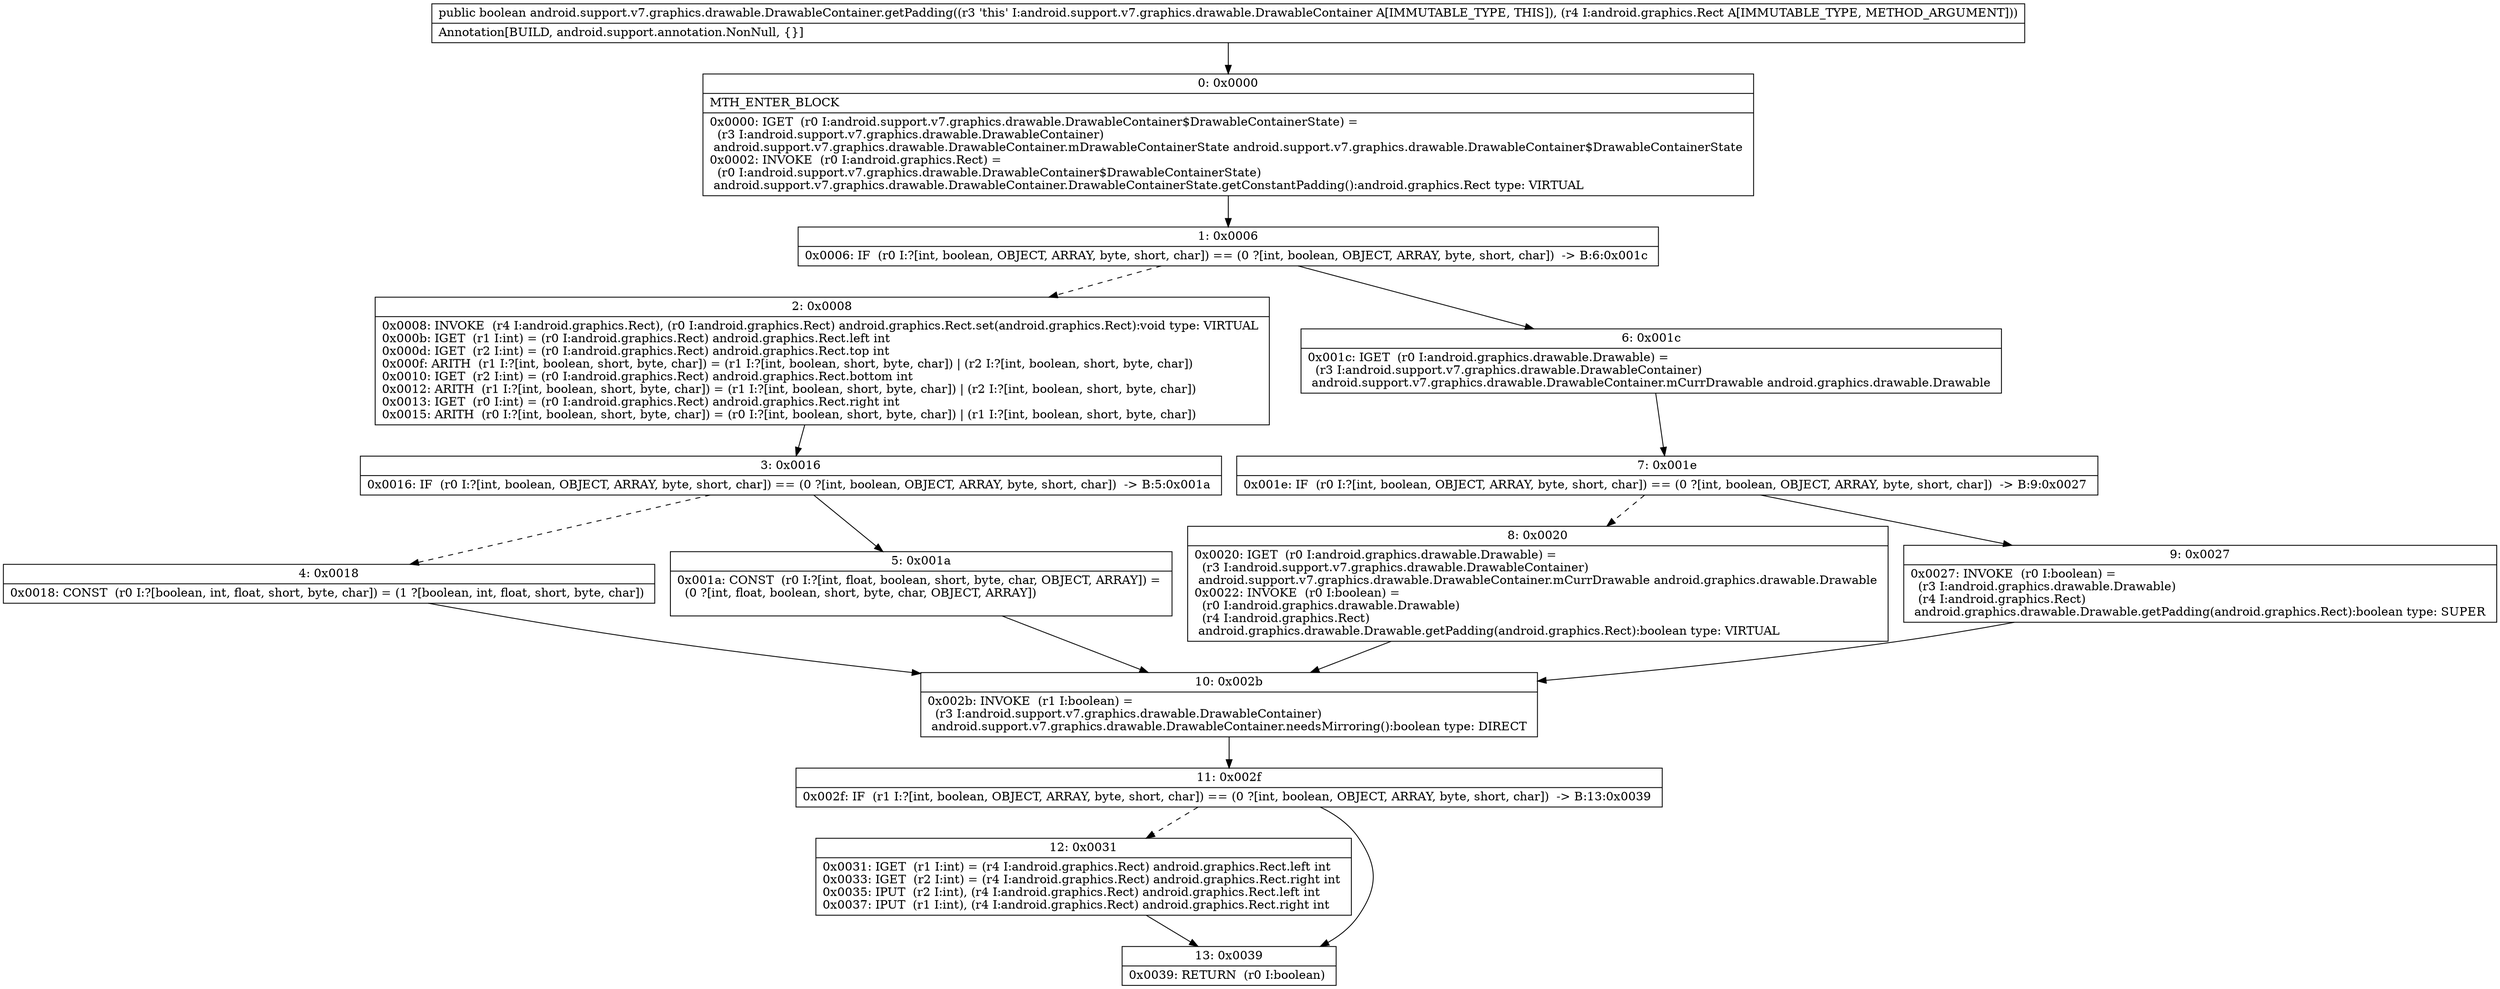 digraph "CFG forandroid.support.v7.graphics.drawable.DrawableContainer.getPadding(Landroid\/graphics\/Rect;)Z" {
Node_0 [shape=record,label="{0\:\ 0x0000|MTH_ENTER_BLOCK\l|0x0000: IGET  (r0 I:android.support.v7.graphics.drawable.DrawableContainer$DrawableContainerState) = \l  (r3 I:android.support.v7.graphics.drawable.DrawableContainer)\l android.support.v7.graphics.drawable.DrawableContainer.mDrawableContainerState android.support.v7.graphics.drawable.DrawableContainer$DrawableContainerState \l0x0002: INVOKE  (r0 I:android.graphics.Rect) = \l  (r0 I:android.support.v7.graphics.drawable.DrawableContainer$DrawableContainerState)\l android.support.v7.graphics.drawable.DrawableContainer.DrawableContainerState.getConstantPadding():android.graphics.Rect type: VIRTUAL \l}"];
Node_1 [shape=record,label="{1\:\ 0x0006|0x0006: IF  (r0 I:?[int, boolean, OBJECT, ARRAY, byte, short, char]) == (0 ?[int, boolean, OBJECT, ARRAY, byte, short, char])  \-\> B:6:0x001c \l}"];
Node_2 [shape=record,label="{2\:\ 0x0008|0x0008: INVOKE  (r4 I:android.graphics.Rect), (r0 I:android.graphics.Rect) android.graphics.Rect.set(android.graphics.Rect):void type: VIRTUAL \l0x000b: IGET  (r1 I:int) = (r0 I:android.graphics.Rect) android.graphics.Rect.left int \l0x000d: IGET  (r2 I:int) = (r0 I:android.graphics.Rect) android.graphics.Rect.top int \l0x000f: ARITH  (r1 I:?[int, boolean, short, byte, char]) = (r1 I:?[int, boolean, short, byte, char]) \| (r2 I:?[int, boolean, short, byte, char]) \l0x0010: IGET  (r2 I:int) = (r0 I:android.graphics.Rect) android.graphics.Rect.bottom int \l0x0012: ARITH  (r1 I:?[int, boolean, short, byte, char]) = (r1 I:?[int, boolean, short, byte, char]) \| (r2 I:?[int, boolean, short, byte, char]) \l0x0013: IGET  (r0 I:int) = (r0 I:android.graphics.Rect) android.graphics.Rect.right int \l0x0015: ARITH  (r0 I:?[int, boolean, short, byte, char]) = (r0 I:?[int, boolean, short, byte, char]) \| (r1 I:?[int, boolean, short, byte, char]) \l}"];
Node_3 [shape=record,label="{3\:\ 0x0016|0x0016: IF  (r0 I:?[int, boolean, OBJECT, ARRAY, byte, short, char]) == (0 ?[int, boolean, OBJECT, ARRAY, byte, short, char])  \-\> B:5:0x001a \l}"];
Node_4 [shape=record,label="{4\:\ 0x0018|0x0018: CONST  (r0 I:?[boolean, int, float, short, byte, char]) = (1 ?[boolean, int, float, short, byte, char]) \l}"];
Node_5 [shape=record,label="{5\:\ 0x001a|0x001a: CONST  (r0 I:?[int, float, boolean, short, byte, char, OBJECT, ARRAY]) = \l  (0 ?[int, float, boolean, short, byte, char, OBJECT, ARRAY])\l \l}"];
Node_6 [shape=record,label="{6\:\ 0x001c|0x001c: IGET  (r0 I:android.graphics.drawable.Drawable) = \l  (r3 I:android.support.v7.graphics.drawable.DrawableContainer)\l android.support.v7.graphics.drawable.DrawableContainer.mCurrDrawable android.graphics.drawable.Drawable \l}"];
Node_7 [shape=record,label="{7\:\ 0x001e|0x001e: IF  (r0 I:?[int, boolean, OBJECT, ARRAY, byte, short, char]) == (0 ?[int, boolean, OBJECT, ARRAY, byte, short, char])  \-\> B:9:0x0027 \l}"];
Node_8 [shape=record,label="{8\:\ 0x0020|0x0020: IGET  (r0 I:android.graphics.drawable.Drawable) = \l  (r3 I:android.support.v7.graphics.drawable.DrawableContainer)\l android.support.v7.graphics.drawable.DrawableContainer.mCurrDrawable android.graphics.drawable.Drawable \l0x0022: INVOKE  (r0 I:boolean) = \l  (r0 I:android.graphics.drawable.Drawable)\l  (r4 I:android.graphics.Rect)\l android.graphics.drawable.Drawable.getPadding(android.graphics.Rect):boolean type: VIRTUAL \l}"];
Node_9 [shape=record,label="{9\:\ 0x0027|0x0027: INVOKE  (r0 I:boolean) = \l  (r3 I:android.graphics.drawable.Drawable)\l  (r4 I:android.graphics.Rect)\l android.graphics.drawable.Drawable.getPadding(android.graphics.Rect):boolean type: SUPER \l}"];
Node_10 [shape=record,label="{10\:\ 0x002b|0x002b: INVOKE  (r1 I:boolean) = \l  (r3 I:android.support.v7.graphics.drawable.DrawableContainer)\l android.support.v7.graphics.drawable.DrawableContainer.needsMirroring():boolean type: DIRECT \l}"];
Node_11 [shape=record,label="{11\:\ 0x002f|0x002f: IF  (r1 I:?[int, boolean, OBJECT, ARRAY, byte, short, char]) == (0 ?[int, boolean, OBJECT, ARRAY, byte, short, char])  \-\> B:13:0x0039 \l}"];
Node_12 [shape=record,label="{12\:\ 0x0031|0x0031: IGET  (r1 I:int) = (r4 I:android.graphics.Rect) android.graphics.Rect.left int \l0x0033: IGET  (r2 I:int) = (r4 I:android.graphics.Rect) android.graphics.Rect.right int \l0x0035: IPUT  (r2 I:int), (r4 I:android.graphics.Rect) android.graphics.Rect.left int \l0x0037: IPUT  (r1 I:int), (r4 I:android.graphics.Rect) android.graphics.Rect.right int \l}"];
Node_13 [shape=record,label="{13\:\ 0x0039|0x0039: RETURN  (r0 I:boolean) \l}"];
MethodNode[shape=record,label="{public boolean android.support.v7.graphics.drawable.DrawableContainer.getPadding((r3 'this' I:android.support.v7.graphics.drawable.DrawableContainer A[IMMUTABLE_TYPE, THIS]), (r4 I:android.graphics.Rect A[IMMUTABLE_TYPE, METHOD_ARGUMENT]))  | Annotation[BUILD, android.support.annotation.NonNull, \{\}]\l}"];
MethodNode -> Node_0;
Node_0 -> Node_1;
Node_1 -> Node_2[style=dashed];
Node_1 -> Node_6;
Node_2 -> Node_3;
Node_3 -> Node_4[style=dashed];
Node_3 -> Node_5;
Node_4 -> Node_10;
Node_5 -> Node_10;
Node_6 -> Node_7;
Node_7 -> Node_8[style=dashed];
Node_7 -> Node_9;
Node_8 -> Node_10;
Node_9 -> Node_10;
Node_10 -> Node_11;
Node_11 -> Node_12[style=dashed];
Node_11 -> Node_13;
Node_12 -> Node_13;
}

